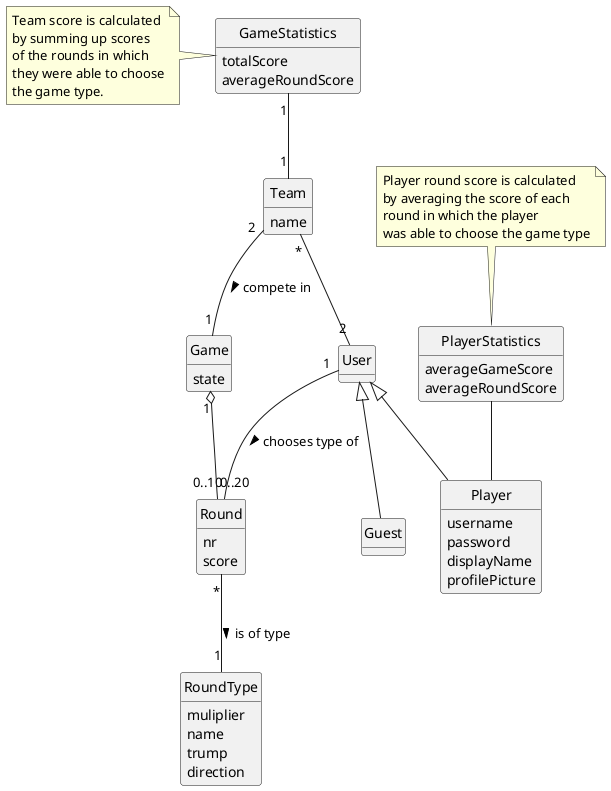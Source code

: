 @startuml domain model

hide circle
hide empty methods

class User{

}

class Game{
    state
}

class GameStatistics{
    totalScore
    averageRoundScore
}

class Player{
    username
    password
    displayName
    profilePicture
}

class PlayerStatistics{
    averageGameScore
    averageRoundScore
}

class Round{
    nr
    score
}

class RoundType {
    muliplier
    name
    trump
    direction
}

class Team{
    name
}

note left of GameStatistics
    Team score is calculated
    by summing up scores
    of the rounds in which
    they were able to choose
    the game type.
end note

note top of PlayerStatistics
    Player round score is calculated
    by averaging the score of each
    round in which the player
    was able to choose the game type
end note

User <|-- Player
User <|-- Guest
User "1" -- "0..10" Round : chooses type of >
Team "*" -- "2" User
Team "2" -- "1" Game : compete in >
Game "1" o-- "0..20" Round
Round "*" -- "1" RoundType : is of type >
GameStatistics "1" -- "1" Team
PlayerStatistics -- Player
@enduml
